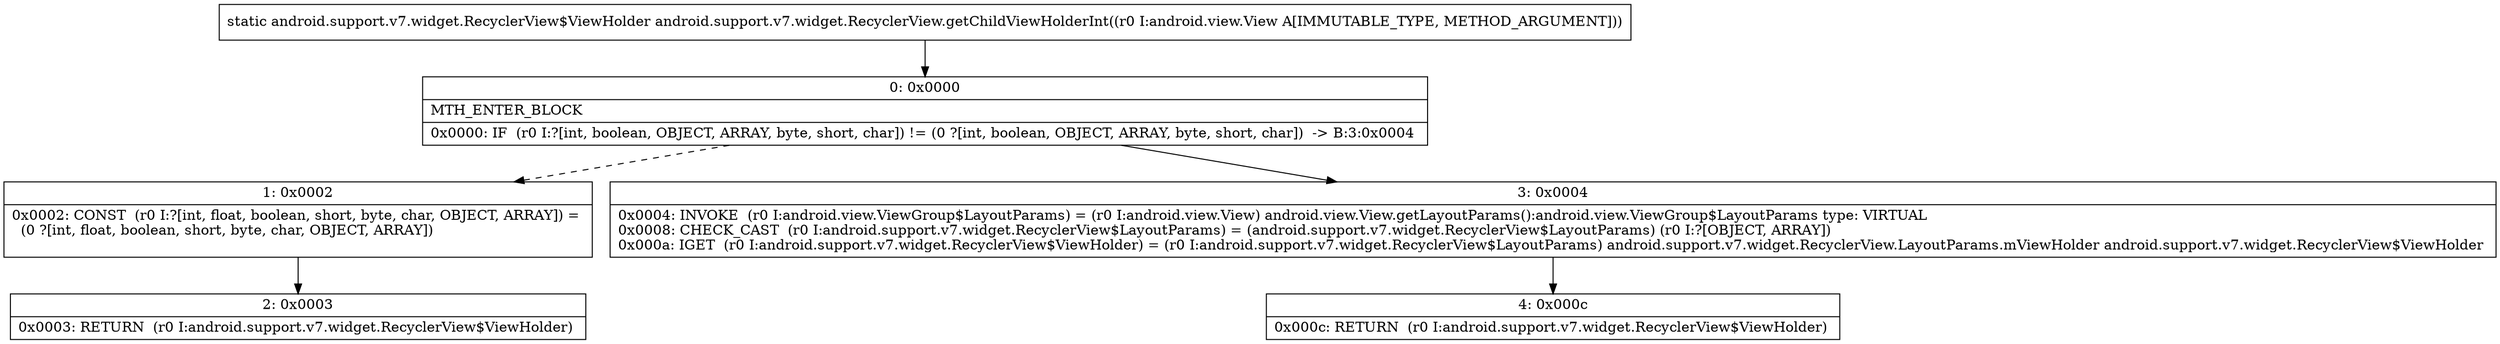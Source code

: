 digraph "CFG forandroid.support.v7.widget.RecyclerView.getChildViewHolderInt(Landroid\/view\/View;)Landroid\/support\/v7\/widget\/RecyclerView$ViewHolder;" {
Node_0 [shape=record,label="{0\:\ 0x0000|MTH_ENTER_BLOCK\l|0x0000: IF  (r0 I:?[int, boolean, OBJECT, ARRAY, byte, short, char]) != (0 ?[int, boolean, OBJECT, ARRAY, byte, short, char])  \-\> B:3:0x0004 \l}"];
Node_1 [shape=record,label="{1\:\ 0x0002|0x0002: CONST  (r0 I:?[int, float, boolean, short, byte, char, OBJECT, ARRAY]) = \l  (0 ?[int, float, boolean, short, byte, char, OBJECT, ARRAY])\l \l}"];
Node_2 [shape=record,label="{2\:\ 0x0003|0x0003: RETURN  (r0 I:android.support.v7.widget.RecyclerView$ViewHolder) \l}"];
Node_3 [shape=record,label="{3\:\ 0x0004|0x0004: INVOKE  (r0 I:android.view.ViewGroup$LayoutParams) = (r0 I:android.view.View) android.view.View.getLayoutParams():android.view.ViewGroup$LayoutParams type: VIRTUAL \l0x0008: CHECK_CAST  (r0 I:android.support.v7.widget.RecyclerView$LayoutParams) = (android.support.v7.widget.RecyclerView$LayoutParams) (r0 I:?[OBJECT, ARRAY]) \l0x000a: IGET  (r0 I:android.support.v7.widget.RecyclerView$ViewHolder) = (r0 I:android.support.v7.widget.RecyclerView$LayoutParams) android.support.v7.widget.RecyclerView.LayoutParams.mViewHolder android.support.v7.widget.RecyclerView$ViewHolder \l}"];
Node_4 [shape=record,label="{4\:\ 0x000c|0x000c: RETURN  (r0 I:android.support.v7.widget.RecyclerView$ViewHolder) \l}"];
MethodNode[shape=record,label="{static android.support.v7.widget.RecyclerView$ViewHolder android.support.v7.widget.RecyclerView.getChildViewHolderInt((r0 I:android.view.View A[IMMUTABLE_TYPE, METHOD_ARGUMENT])) }"];
MethodNode -> Node_0;
Node_0 -> Node_1[style=dashed];
Node_0 -> Node_3;
Node_1 -> Node_2;
Node_3 -> Node_4;
}

